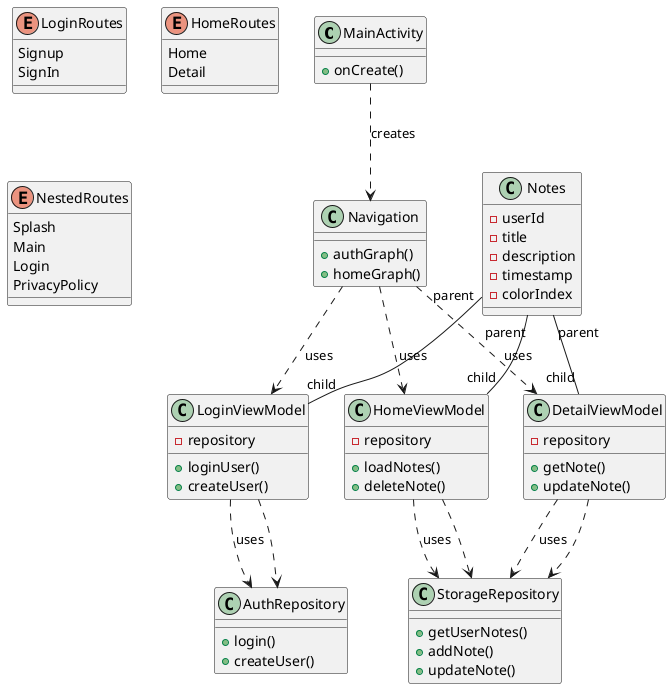 @startuml

class MainActivity {
  + onCreate()
}

enum LoginRoutes {
  Signup
  SignIn
}

enum HomeRoutes {
  Home
  Detail
}

enum NestedRoutes {
  Splash
  Main
  Login
  PrivacyPolicy
}

class Navigation {
  + authGraph()
  + homeGraph()
}

class LoginViewModel {
  - repository
  + loginUser()
  + createUser()
}

class HomeViewModel {
  - repository
  + loadNotes()
  + deleteNote()
}

class DetailViewModel {
  - repository
  + getNote()
  + updateNote()
}

class AuthRepository {
  + login()
  + createUser()
}

class StorageRepository {
  + getUserNotes()
  + addNote()
  + updateNote()
}

class Notes {
  - userId
  - title
  - description
  - timestamp
  - colorIndex
}

class MainActivity
MainActivity ..> Navigation : creates

class LoginViewModel
LoginViewModel ..> AuthRepository : uses

class HomeViewModel
HomeViewModel ..> StorageRepository : uses

class DetailViewModel
DetailViewModel ..> StorageRepository : uses


class Notes
Notes "parent" -- "child" LoginViewModel
Notes "parent" -- "child" HomeViewModel
Notes "parent" -- "child" DetailViewModel

class Navigation
Navigation ..> LoginViewModel : uses
Navigation ..> HomeViewModel : uses
Navigation ..> DetailViewModel : uses


LoginViewModel ..> AuthRepository
HomeViewModel ..> StorageRepository
DetailViewModel ..> StorageRepository













@enduml